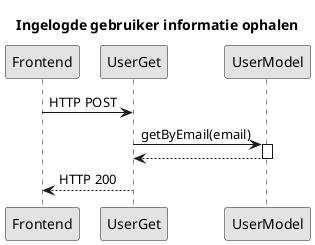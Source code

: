 @startuml
title Ingelogde gebruiker informatie ophalen
skinparam monochrome true
Frontend -> UserGet: HTTP POST
UserGet->UserModel:getByEmail(email)
activate UserModel
UserGet<--UserModel:
deactivate UserModel
Frontend <--UserGet:HTTP 200
@enduml